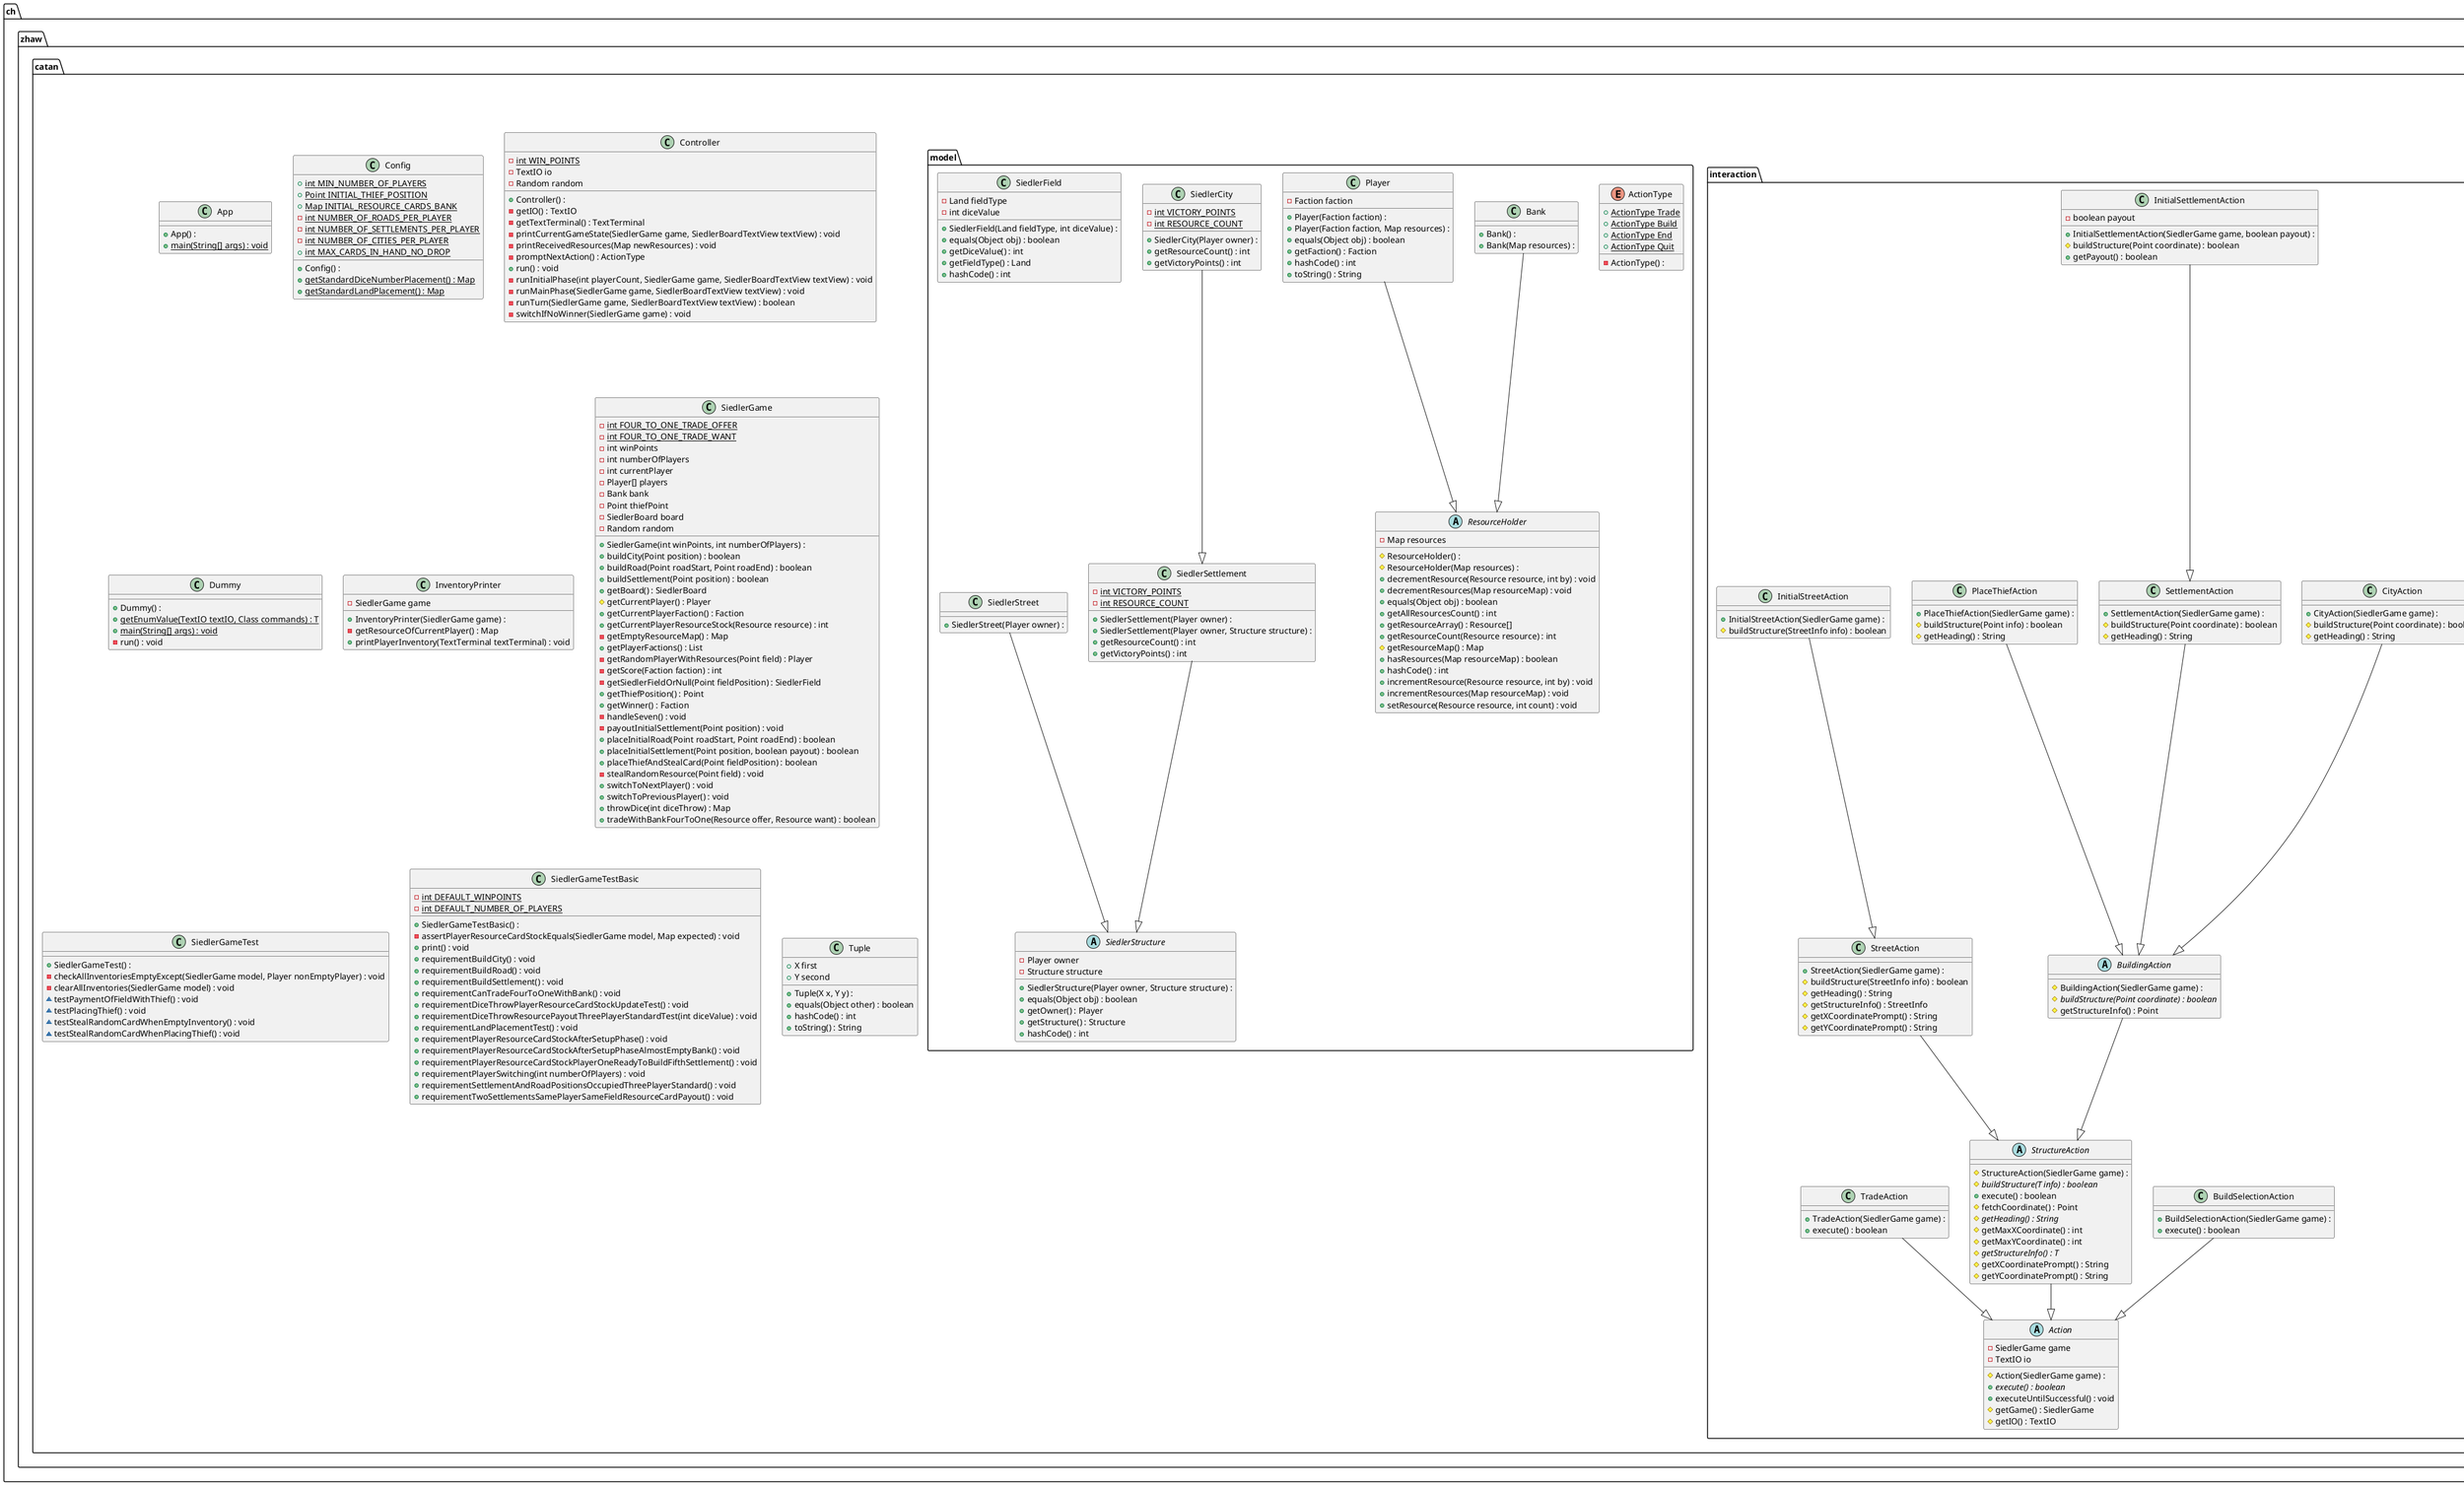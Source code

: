 @startuml
package ch.zhaw{ 
package ch.zhaw.catan{ 
class App {
	+ App() : 
	{static}+ main(String[] args) : void
}
class Config {
	{static}+ int MIN_NUMBER_OF_PLAYERS
	{static}+ Point INITIAL_THIEF_POSITION
	{static}+ Map INITIAL_RESOURCE_CARDS_BANK
	{static}- int NUMBER_OF_ROADS_PER_PLAYER
	{static}- int NUMBER_OF_SETTLEMENTS_PER_PLAYER
	{static}- int NUMBER_OF_CITIES_PER_PLAYER
	{static}+ int MAX_CARDS_IN_HAND_NO_DROP
	+ Config() : 
	{static}+ getStandardDiceNumberPlacement() : Map
	{static}+ getStandardLandPlacement() : Map
}
class Controller {
	{static}- int WIN_POINTS
	- TextIO io
	- Random random
	+ Controller() : 
	- getIO() : TextIO
	- getTextTerminal() : TextTerminal
	- printCurrentGameState(SiedlerGame game, SiedlerBoardTextView textView) : void
	- printReceivedResources(Map newResources) : void
	- promptNextAction() : ActionType
	+ run() : void
	- runInitialPhase(int playerCount, SiedlerGame game, SiedlerBoardTextView textView) : void
	- runMainPhase(SiedlerGame game, SiedlerBoardTextView textView) : void
	- runTurn(SiedlerGame game, SiedlerBoardTextView textView) : boolean
	- switchIfNoWinner(SiedlerGame game) : void
}
class Dummy {
	+ Dummy() : 
	{static}+ getEnumValue(TextIO textIO, Class commands) : T
	{static}+ main(String[] args) : void
	- run() : void
}
class InventoryPrinter {
	- SiedlerGame game
	+ InventoryPrinter(SiedlerGame game) : 
	- getResourceOfCurrentPlayer() : Map
	+ printPlayerInventory(TextTerminal textTerminal) : void
}
class SiedlerBoard {
	+ SiedlerBoard() : 
	{static}+ createStandartSiedlerBoard() : SiedlerBoard
	+ getFieldsForDiceValue(int dice) : List
	+ getLandsForCorner(Point corner) : List
	+ getPlayersAroundField(Point field) : List
	+ hasAdjacentSettlement(Point startPoint, Point endPoint, Faction owner) : boolean
	+ hasAdjacentStreet(Point position, Faction owner) : boolean
	+ hasAdjacentStreet(Point startPoint, Point endPoint, Faction owner) : boolean
	+ hasSettlement(Point location, Faction owner) : boolean
	- isCornerTouchingLand(Point cornerPosition) : boolean
	+ isValidInitialSettlementLocation(Point position, Faction owner) : boolean
	+ isValidInitialStreetLocation(Point startPoint, Point endPoint, Faction owner) : boolean
	+ isValidSettlementLocation(Point position, Faction owner) : boolean
	+ isValidStreetLocation(Point startPoint, Point endPoint, Faction owner) : boolean
}
class SiedlerBoardTextView {
	{static}- char SETTLEMENT_CHAR
	{static}- char CITY_CHAR
	{static}- Label EMPTY_LABEL
	- SiedlerBoard board
	+ SiedlerBoardTextView(SiedlerBoard board) : 
	- createLabelFromObject(Object o) : Label
	# getCornerLabel(SiedlerSettlement c) : Label
	# getEdgeLabel(SiedlerStreet e) : Label
	# getFieldLabelUpper(SiedlerField f) : Label
	- getLabelForDiceValue(int diceValue) : Label
	- getLabelForPlayer(Player player) : Label
	- getLabelForStructure(SiedlerSettlement structure) : Label
	- setDiveValues() : void
}
class SiedlerGame {
	{static}- int FOUR_TO_ONE_TRADE_OFFER
	{static}- int FOUR_TO_ONE_TRADE_WANT
	- int winPoints
	- int numberOfPlayers
	- int currentPlayer
	- Player[] players
	- Bank bank
	- Point thiefPoint
	- SiedlerBoard board
	- Random random
	+ SiedlerGame(int winPoints, int numberOfPlayers) : 
	+ buildCity(Point position) : boolean
	+ buildRoad(Point roadStart, Point roadEnd) : boolean
	+ buildSettlement(Point position) : boolean
	+ getBoard() : SiedlerBoard
	# getCurrentPlayer() : Player
	+ getCurrentPlayerFaction() : Faction
	+ getCurrentPlayerResourceStock(Resource resource) : int
	- getEmptyResourceMap() : Map
	+ getPlayerFactions() : List
	- getRandomPlayerWithResources(Point field) : Player
	- getScore(Faction faction) : int
	- getSiedlerFieldOrNull(Point fieldPosition) : SiedlerField
	+ getThiefPosition() : Point
	+ getWinner() : Faction
	- handleSeven() : void
	- payoutInitialSettlement(Point position) : void
	+ placeInitialRoad(Point roadStart, Point roadEnd) : boolean
	+ placeInitialSettlement(Point position, boolean payout) : boolean
	+ placeThiefAndStealCard(Point fieldPosition) : boolean
	- stealRandomResource(Point field) : void
	+ switchToNextPlayer() : void
	+ switchToPreviousPlayer() : void
	+ throwDice(int diceThrow) : Map
	+ tradeWithBankFourToOne(Resource offer, Resource want) : boolean
}
class SiedlerGameTest {
	+ SiedlerGameTest() : 
	- checkAllInventoriesEmptyExcept(SiedlerGame model, Player nonEmptyPlayer) : void
	- clearAllInventories(SiedlerGame model) : void
	~ testPaymentOfFieldWithThief() : void
	~ testPlacingThief() : void
	~ testStealRandomCardWhenEmptyInventory() : void
	~ testStealRandomCardWhenPlacingThief() : void
}
class SiedlerGameTestBasic {
	{static}- int DEFAULT_WINPOINTS
	{static}- int DEFAULT_NUMBER_OF_PLAYERS
	+ SiedlerGameTestBasic() : 
	- assertPlayerResourceCardStockEquals(SiedlerGame model, Map expected) : void
	+ print() : void
	+ requirementBuildCity() : void
	+ requirementBuildRoad() : void
	+ requirementBuildSettlement() : void
	+ requirementCanTradeFourToOneWithBank() : void
	+ requirementDiceThrowPlayerResourceCardStockUpdateTest() : void
	+ requirementDiceThrowResourcePayoutThreePlayerStandardTest(int diceValue) : void
	+ requirementLandPlacementTest() : void
	+ requirementPlayerResourceCardStockAfterSetupPhase() : void
	+ requirementPlayerResourceCardStockAfterSetupPhaseAlmostEmptyBank() : void
	+ requirementPlayerResourceCardStockPlayerOneReadyToBuildFifthSettlement() : void
	+ requirementPlayerSwitching(int numberOfPlayers) : void
	+ requirementSettlementAndRoadPositionsOccupiedThreePlayerStandard() : void
	+ requirementTwoSettlementsSamePlayerSameFieldResourceCardPayout() : void
}
class Tuple {
	+ X first
	+ Y second
	+ Tuple(X x, Y y) : 
	+ equals(Object other) : boolean
	+ hashCode() : int
	+ toString() : String
}
package ch.zhaw.catan.games{ 
class ThreePlayerStandard {
	{static}+ int NUMBER_OF_PLAYERS
	{static}+ Map INITIAL_SETTLEMENT_POSITIONS
	{static}+ Map INITIAL_ROAD_ENDPOINTS
	{static}+ Map INITIAL_PLAYER_CARD_STOCK
	{static}+ Map BANK_ALMOST_EMPTY_RESOURCE_CARD_STOCK
	{static}+ Map PLAYER_ONE_READY_TO_BUILD_FIFTH_SETTLEMENT_RESOURCE_CARD_STOCK
	{static}+ Map INITIAL_DICE_THROW_PAYOUT
	{static}+ Map RESOURCE_CARDS_IN_BANK_AFTER_STARTUP_PHASE
	{static}+ Point PLAYER_ONE_READY_TO_BUILD_FIFTH_SETTLEMENT_FIFTH_SETTLEMENT_POSITION
	{static}+ List playerOneReadyToBuildFifthSettlementAllSettlementPositions
	+ ThreePlayerStandard() : 
	{static}- buildRoad(SiedlerGame model, List roads) : void
	{static}- buildSettlement(SiedlerGame model, Point position, List roads) : void
	{static}+ getAfterSetupPhase(int winpoints) : SiedlerGame
	{static}+ getAfterSetupPhaseAlmostEmptyBank(int winpoints) : SiedlerGame
	{static}+ getAfterSetupPhaseSomeRoads(int winpoints) : SiedlerGame
	{static}+ getPlayerOneReadyToBuildFifthSettlement(int winpoints) : SiedlerGame
	{static}- throwDiceMultipleTimes(SiedlerGame model, int diceValue, int numberOfTimes) : SiedlerGame
}
}
package ch.zhaw.catan.interaction{ 
abstract class Action {
	- SiedlerGame game
	- TextIO io
	# Action(SiedlerGame game) : 
	{abstract}+ execute() : boolean
	+ executeUntilSuccessful() : void
	# getGame() : SiedlerGame
	# getIO() : TextIO
}
class BuildSelectionAction {
	+ BuildSelectionAction(SiedlerGame game) : 
	+ execute() : boolean
}
abstract class BuildingAction {
	# BuildingAction(SiedlerGame game) : 
	{abstract}# buildStructure(Point coordinate) : boolean
	# getStructureInfo() : Point
}
class CityAction {
	+ CityAction(SiedlerGame game) : 
	# buildStructure(Point coordinate) : boolean
	# getHeading() : String
}
class InitialSettlementAction {
	- boolean payout
	+ InitialSettlementAction(SiedlerGame game, boolean payout) : 
	# buildStructure(Point coordinate) : boolean
	+ getPayout() : boolean
}
class InitialStreetAction {
	+ InitialStreetAction(SiedlerGame game) : 
	# buildStructure(StreetInfo info) : boolean
}
class PlaceThiefAction {
	+ PlaceThiefAction(SiedlerGame game) : 
	# buildStructure(Point info) : boolean
	# getHeading() : String
}
class SettlementAction {
	+ SettlementAction(SiedlerGame game) : 
	# buildStructure(Point coordinate) : boolean
	# getHeading() : String
}
class StreetAction {
	+ StreetAction(SiedlerGame game) : 
	# buildStructure(StreetInfo info) : boolean
	# getHeading() : String
	# getStructureInfo() : StreetInfo
	# getXCoordinatePrompt() : String
	# getYCoordinatePrompt() : String
}
abstract class StructureAction {
	# StructureAction(SiedlerGame game) : 
	{abstract}# buildStructure(T info) : boolean
	+ execute() : boolean
	# fetchCoordinate() : Point
	{abstract}# getHeading() : String
	# getMaxXCoordinate() : int
	# getMaxYCoordinate() : int
	{abstract}# getStructureInfo() : T
	# getXCoordinatePrompt() : String
	# getYCoordinatePrompt() : String
}
class TradeAction {
	+ TradeAction(SiedlerGame game) : 
	+ execute() : boolean
}
}
package ch.zhaw.catan.model{ 
enum ActionType {
	{static}+ ActionType Trade
	{static}+ ActionType Build
	{static}+ ActionType End
	{static}+ ActionType Quit
	- ActionType() : 
}
class Bank {
	+ Bank() : 
	+ Bank(Map resources) : 
}
class Player {
	- Faction faction
	+ Player(Faction faction) : 
	+ Player(Faction faction, Map resources) : 
	+ equals(Object obj) : boolean
	+ getFaction() : Faction
	+ hashCode() : int
	+ toString() : String
}
abstract class ResourceHolder {
	- Map resources
	# ResourceHolder() : 
	# ResourceHolder(Map resources) : 
	+ decrementResource(Resource resource, int by) : void
	+ decrementResources(Map resourceMap) : void
	+ equals(Object obj) : boolean
	+ getAllResourcesCount() : int
	+ getResourceArray() : Resource[]
	+ getResourceCount(Resource resource) : int
	# getResourceMap() : Map
	+ hasResources(Map resourceMap) : boolean
	+ hashCode() : int
	+ incrementResource(Resource resource, int by) : void
	+ incrementResources(Map resourceMap) : void
	+ setResource(Resource resource, int count) : void
}
class SiedlerCity {
	{static}- int VICTORY_POINTS
	{static}- int RESOURCE_COUNT
	+ SiedlerCity(Player owner) : 
	+ getResourceCount() : int
	+ getVictoryPoints() : int
}
class SiedlerField {
	- Land fieldType
	- int diceValue
	+ SiedlerField(Land fieldType, int diceValue) : 
	+ equals(Object obj) : boolean
	+ getDiceValue() : int
	+ getFieldType() : Land
	+ hashCode() : int
}
class SiedlerSettlement {
	{static}- int VICTORY_POINTS
	{static}- int RESOURCE_COUNT
	+ SiedlerSettlement(Player owner) : 
	+ SiedlerSettlement(Player owner, Structure structure) : 
	+ getResourceCount() : int
	+ getVictoryPoints() : int
}
class SiedlerStreet {
	+ SiedlerStreet(Player owner) : 
}
abstract class SiedlerStructure {
	- Player owner
	- Structure structure
	+ SiedlerStructure(Player owner, Structure structure) : 
	+ equals(Object obj) : boolean
	+ getOwner() : Player
	+ getStructure() : Structure
	+ hashCode() : int
}
}
}
package ch.zhaw.hexboard{ 
class Edge {
	- Point start
	- Point end
	+ Edge(Point p1, Point p2) : 
	+ equals(Object obj) : boolean
	+ hashCode() : int
	{static}~ isEdge(Point p1, Point p2) : boolean
	+ isEdgePoint(Point p1) : boolean
	+ toString() : String
}
class EdgeTest {
	- Point[] hexagon22
	- Point[] hexagon75
	+ EdgeTest() : 
	+ createValidEdge() : void
	+ createWithBothArgumentsNull() : void
	+ createWithFirstArgumentNull() : void
	+ createWithSecondArgumentNull() : void
	+ createWithStartAndEndpointIdentical() : void
	+ edgeEqualityStartEndPointReversed() : void
	+ notAnEdgeHorizontalEvenBottom() : void
	+ notAnEdgeHorizontalEvenMiddle() : void
	+ notAnEdgeHorizontalEvenTop() : void
	+ notAnEdgeHorizontalOddBottom() : void
	+ notAnEdgeHorizontalOddMiddle() : void
	+ notAnEdgeHorizontalOddTop() : void
	+ notAnEdgeVerticalEven() : void
	+ notAnEdgeVerticalOdd() : void
	+ notEquals() : void
}
class FieldAnnotationPosition {
	- Point field
	- Point corner
	+ FieldAnnotationPosition(Point field, Point corner) : 
	+ equals(Object obj) : boolean
	+ hashCode() : int
	+ isCorner(Point p) : boolean
	+ isField(Point p) : boolean
	+ toString() : String
}
class HexBoard {
	- int maxCoordinateX
	- int maxCoordinateY
	- Map field
	- Map corner
	- Map edge
	- Map annotation
	+ HexBoard() : 
	+ addField(Point center, F element) : void
	+ addFieldAnnotation(Point center, Point corner, A data) : void
	- constructEdgesOfField(Point position) : List
	{static}# getAdjacentCorners(Point position) : List
	+ getAdjacentEdges(Point corner) : List
	{static}- getAdjacentFields(Point corner) : List
	+ getCorner(Point location) : C
	# getCornerCoordinates() : Set
	{static}- getCornerCoordinatesOfField(Point position) : List
	+ getCorners() : List
	+ getCornersOfField(Point center) : List
	+ getEdge(Point p1, Point p2) : E
	+ getField(Point center) : F
	+ getFieldAnnotation(Point center, Point corner) : A
	+ getFieldAnnotationsForCorner(Point corner) : List
	+ getFieldAnnotationsForField(Point center) : List
	+ getFields() : List
	+ getFields(Point corner) : List
	~ getMaxCoordinateX() : int
	~ getMaxCoordinateY() : int
	+ getNeighboursOfCorner(Point center) : List
	+ hasCorner(Point location) : boolean
	+ hasEdge(Point p1, Point p2) : boolean
	+ hasField(Point center) : boolean
	{static}~ isCorner(Point field, Point corner) : boolean
	{static}~ isCornerCoordinate(Point p) : boolean
	{static}~ isFieldCoordinate(Point position) : boolean
	+ setCorner(Point location, C data) : C
	+ setEdge(Point p1, Point p2, E data) : void
}
class HexBoardTest {
	- HexBoard board
	- Point[] corner
	+ HexBoardTest() : 
	+ cornerDoesNotExistTest() : void
	+ cornerTest() : void
	+ edgeDoesNotExistTest() : void
	+ edgeTest() : void
	+ fieldAreadyExistsErrorTest() : void
	+ fieldRetrievalTest() : void
	+ fieldRetrievalWrongCoordinatesInsideTest() : void
	+ fieldRetrievalWrongCoordinatesOutsideTest() : void
	+ noCornerCoordinateTest() : void
	+ noEdgeCoordinatesTest() : void
	+ setUp() : void
}
class HexBoardTextView {
	{static}- String ONE_SPACE
	{static}- String TWO_SPACES
	{static}- String FOUR_SPACES
	{static}- String FIVE_SPACES
	{static}- String SIX_SPACES
	{static}- String SEVEN_SPACES
	{static}- String NINE_SPACES
	- HexBoard board
	- Label emptyLabel
	- Label defaultDiagonalEdgeDownLabel
	- Label defaultDiagonalEdgeUpLabel
	- Label defaultVerticalEdgeLabel
	- Map fixedLowerFieldLabels
	+ HexBoardTextView(HexBoard board) : 
	- deriveLabelFromToStringRepresentation(Object o) : Label
	- determineEdgeLabel(boolean isDown, Point edgeStart, Point edgeEnd) : Label
	- getAnnotationLabel(A annotation) : Label
	# getCornerLabel(C c) : Label
	# getEdgeLabel(E e) : Label
	- getFieldLabelLower(Point p) : Label
	# getFieldLabelUpper(F f) : Label
	- printCornerLine(int y) : String
	- printDiagonalEdges(int y) : String
	- printMiddlePartOfField(int y) : String
	+ setLowerFieldLabel(Point field, Label label) : void
	+ toString() : String
}
class Label {
	{static}+ char DEFAULT_CHARACTER
	- char first
	- char second
	+ Label() : 
	+ Label(char firstChar, char secondChar) : 
	+ getFirst() : char
	+ getSecond() : char
	+ toString() : String
}
}
}
BuildSelectionAction --|> Action
InitialStreetAction --|> StreetAction
SettlementAction --|> BuildingAction
CityAction --|> BuildingAction
TradeAction --|> Action
SiedlerSettlement --|> SiedlerStructure
Bank --|> ResourceHolder
SiedlerStreet --|> SiedlerStructure
StreetAction --|> StructureAction
PlaceThiefAction --|> BuildingAction
InitialSettlementAction --|> SettlementAction
Player --|> ResourceHolder
SiedlerBoard --|> HexBoard
StructureAction --|> Action
SiedlerBoardTextView --|> HexBoardTextView
BuildingAction --|> StructureAction
SiedlerCity --|> SiedlerSettlement
@enduml
